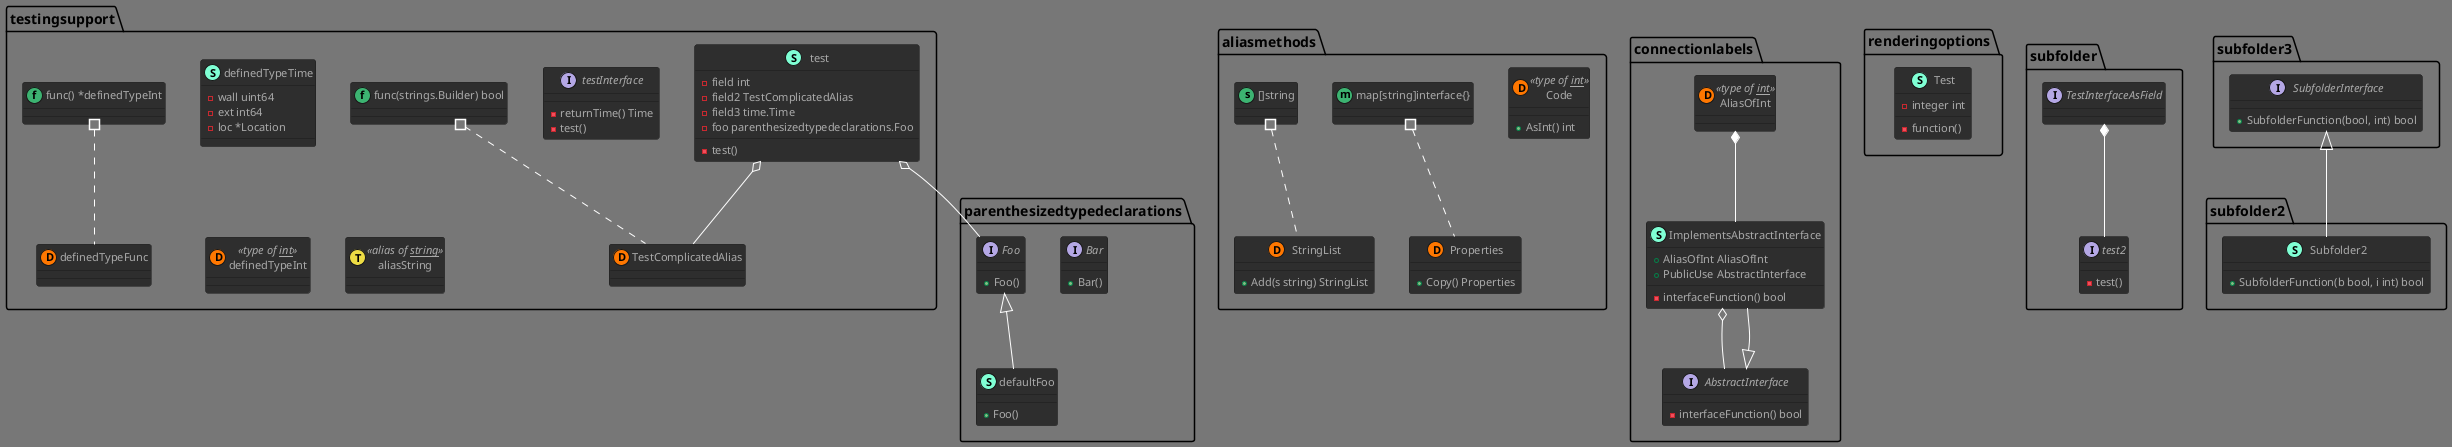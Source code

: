 @startuml
!theme reddress-darkorange
skinparam class {
    attributeIconSize 8
}
namespace aliasmethods {
    class "Code"  << (D,  ff7700ff) type of __int__ >> {
        + AsInt() int
    }
    class "Properties"  << (D,  ff7700ff)  >> {
        + Copy() Properties
    }
    class "StringList"  << (D,  ff7700ff)  >> {
        + Add(s string) StringList
    }
}
namespace aliasmethods {
    class "map[string]interface{}" as mapstringinterface << (m,  3cb371ff)  >> {
    }
}
"aliasmethods.mapstringinterface" #.. "aliasmethods.Properties"
namespace aliasmethods {
    class "[]string" as string << (s,  3cb371ff)  >> {
    }
}
"aliasmethods.string" #.. "aliasmethods.StringList"
namespace connectionlabels {
    class "ImplementsAbstractInterface"  << (S,  7fffd4ff)  >> {
        + AliasOfInt AliasOfInt
        + PublicUse AbstractInterface
        - interfaceFunction() bool
    }
    interface AbstractInterface {
        - interfaceFunction() bool
    }
    class "AliasOfInt"  << (D,  ff7700ff) type of __int__ >> {
    }
}
"connectionlabels.AliasOfInt" *-- "connectionlabels.ImplementsAbstractInterface"
"connectionlabels.AbstractInterface" <|-- "connectionlabels.ImplementsAbstractInterface"
"connectionlabels.ImplementsAbstractInterface" o-- "connectionlabels.AbstractInterface"
namespace parenthesizedtypedeclarations {
    class "defaultFoo"  << (S,  7fffd4ff)  >> {
        + Foo() 
    }
    interface Bar {
        + Bar() 
    }
    interface Foo {
        + Foo() 
    }
}
"parenthesizedtypedeclarations.Foo" <|-- "parenthesizedtypedeclarations.defaultFoo"
namespace renderingoptions {
    class "Test"  << (S,  7fffd4ff)  >> {
        - integer int
        - function() 
    }
}
namespace subfolder {
    interface TestInterfaceAsField {
    }
    interface test2 {
        - test() 
    }
}
"subfolder.TestInterfaceAsField" *-- "subfolder.test2"
namespace subfolder2 {
    class "Subfolder2"  << (S,  7fffd4ff)  >> {
        + SubfolderFunction(b bool, i int) bool
    }
}
"subfolder3.SubfolderInterface" <|-- "subfolder2.Subfolder2"
namespace subfolder3 {
    interface SubfolderInterface {
        + SubfolderFunction(bool, int) bool
    }
}
namespace testingsupport {
    class "definedTypeTime"  << (S,  7fffd4ff)  >> {
        - wall uint64
        - ext int64
        - loc *Location
    }
    class "test"  << (S,  7fffd4ff)  >> {
        - field int
        - field2 TestComplicatedAlias
        - field3 time.Time
        - foo parenthesizedtypedeclarations.Foo
        - test() 
    }
    interface testInterface {
        - returnTime() Time
        - test() 
    }
    class "TestComplicatedAlias"  << (D,  ff7700ff)  >> {
    }
    class "definedTypeFunc"  << (D,  ff7700ff)  >> {
    }
    class "definedTypeInt"  << (D,  ff7700ff) type of __int__ >> {
    }
}
"testingsupport.test" o-- "parenthesizedtypedeclarations.Foo"
"testingsupport.test" o-- "testingsupport.TestComplicatedAlias"
namespace testingsupport {
    class "func(strings.Builder) bool" as funcstringsBuilderbool << (f,  3cb371ff)  >> {
    }
}
"testingsupport.funcstringsBuilderbool" #.. "testingsupport.TestComplicatedAlias"
namespace testingsupport {
    class "func() *definedTypeInt" as func*definedTypeInt << (f,  3cb371ff)  >> {
    }
}
"testingsupport.func*definedTypeInt" #.. "testingsupport.definedTypeFunc"
namespace testingsupport {
    class "aliasString"  << (T,  eddc44ff) alias of __string__ >> {
    }
}
@enduml
